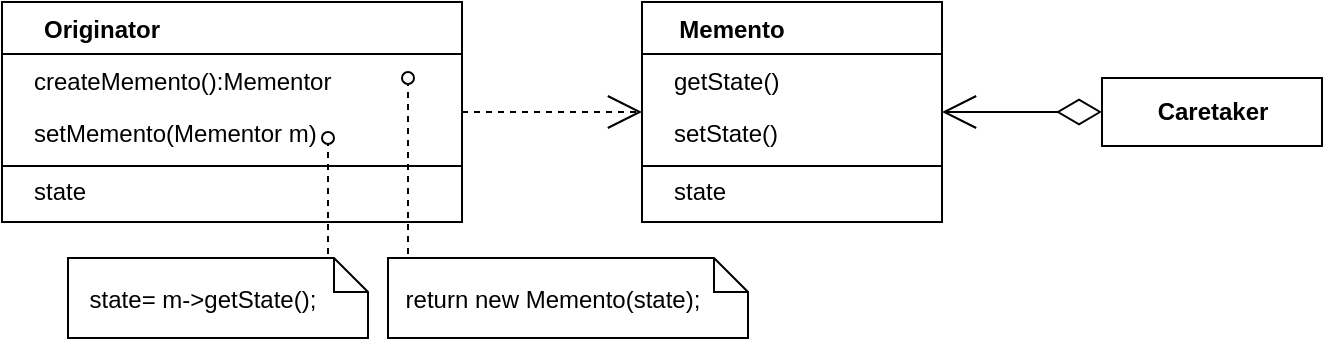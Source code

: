 <mxfile version="13.9.8" type="device"><diagram id="Z9DsuoS2SQOM5Rbxjr5g" name="第 1 页"><mxGraphModel dx="813" dy="475" grid="1" gridSize="10" guides="1" tooltips="1" connect="1" arrows="1" fold="1" page="1" pageScale="1" pageWidth="4681" pageHeight="3300" math="0" shadow="0"><root><mxCell id="0"/><mxCell id="1" parent="0"/><mxCell id="QxC2pHg8aOAI629eLI66-11" style="edgeStyle=orthogonalEdgeStyle;rounded=0;orthogonalLoop=1;jettySize=auto;html=1;dashed=1;endArrow=open;endFill=0;startSize=1;endSize=15;" edge="1" parent="1" source="QxC2pHg8aOAI629eLI66-1" target="QxC2pHg8aOAI629eLI66-6"><mxGeometry relative="1" as="geometry"><Array as="points"><mxPoint x="570" y="275"/><mxPoint x="570" y="275"/></Array></mxGeometry></mxCell><mxCell id="QxC2pHg8aOAI629eLI66-1" value="Originator" style="swimlane;fontStyle=1;align=center;verticalAlign=top;childLayout=stackLayout;horizontal=1;startSize=26;horizontalStack=0;resizeParent=1;resizeParentMax=0;resizeLast=0;collapsible=1;marginBottom=0;spacingLeft=-130;" vertex="1" parent="1"><mxGeometry x="290" y="220" width="230" height="110" as="geometry"/></mxCell><mxCell id="QxC2pHg8aOAI629eLI66-2" value="createMemento():Mementor" style="text;strokeColor=none;fillColor=none;align=left;verticalAlign=top;spacingLeft=14;spacingRight=4;overflow=hidden;rotatable=0;points=[[0,0.5],[1,0.5]];portConstraint=eastwest;" vertex="1" parent="QxC2pHg8aOAI629eLI66-1"><mxGeometry y="26" width="230" height="26" as="geometry"/></mxCell><mxCell id="QxC2pHg8aOAI629eLI66-5" value="setMemento(Mementor m)" style="text;strokeColor=none;fillColor=none;align=left;verticalAlign=top;spacingLeft=14;spacingRight=4;overflow=hidden;rotatable=0;points=[[0,0.5],[1,0.5]];portConstraint=eastwest;" vertex="1" parent="QxC2pHg8aOAI629eLI66-1"><mxGeometry y="52" width="230" height="26" as="geometry"/></mxCell><mxCell id="QxC2pHg8aOAI629eLI66-3" value="" style="line;strokeWidth=1;fillColor=none;align=left;verticalAlign=middle;spacingTop=-1;spacingLeft=3;spacingRight=3;rotatable=0;labelPosition=right;points=[];portConstraint=eastwest;" vertex="1" parent="QxC2pHg8aOAI629eLI66-1"><mxGeometry y="78" width="230" height="8" as="geometry"/></mxCell><mxCell id="QxC2pHg8aOAI629eLI66-4" value="state" style="text;strokeColor=none;fillColor=none;align=left;verticalAlign=top;spacingLeft=14;spacingRight=4;overflow=hidden;rotatable=0;points=[[0,0.5],[1,0.5]];portConstraint=eastwest;spacingTop=-5;" vertex="1" parent="QxC2pHg8aOAI629eLI66-1"><mxGeometry y="86" width="230" height="24" as="geometry"/></mxCell><mxCell id="QxC2pHg8aOAI629eLI66-16" value="" style="endArrow=oval;dashed=1;html=1;strokeWidth=1;endFill=0;" edge="1" parent="QxC2pHg8aOAI629eLI66-1"><mxGeometry width="50" height="50" relative="1" as="geometry"><mxPoint x="203" y="138" as="sourcePoint"/><mxPoint x="203" y="38" as="targetPoint"/></mxGeometry></mxCell><mxCell id="QxC2pHg8aOAI629eLI66-6" value="Memento" style="swimlane;fontStyle=1;align=center;verticalAlign=top;childLayout=stackLayout;horizontal=1;startSize=26;horizontalStack=0;resizeParent=1;resizeParentMax=0;resizeLast=0;collapsible=1;marginBottom=0;spacingLeft=-60;" vertex="1" parent="1"><mxGeometry x="610" y="220" width="150" height="110" as="geometry"/></mxCell><mxCell id="QxC2pHg8aOAI629eLI66-7" value="getState()" style="text;strokeColor=none;fillColor=none;align=left;verticalAlign=top;spacingLeft=14;spacingRight=4;overflow=hidden;rotatable=0;points=[[0,0.5],[1,0.5]];portConstraint=eastwest;" vertex="1" parent="QxC2pHg8aOAI629eLI66-6"><mxGeometry y="26" width="150" height="26" as="geometry"/></mxCell><mxCell id="QxC2pHg8aOAI629eLI66-8" value="setState()" style="text;strokeColor=none;fillColor=none;align=left;verticalAlign=top;spacingLeft=14;spacingRight=4;overflow=hidden;rotatable=0;points=[[0,0.5],[1,0.5]];portConstraint=eastwest;" vertex="1" parent="QxC2pHg8aOAI629eLI66-6"><mxGeometry y="52" width="150" height="26" as="geometry"/></mxCell><mxCell id="QxC2pHg8aOAI629eLI66-9" value="" style="line;strokeWidth=1;fillColor=none;align=left;verticalAlign=middle;spacingTop=-1;spacingLeft=3;spacingRight=3;rotatable=0;labelPosition=right;points=[];portConstraint=eastwest;" vertex="1" parent="QxC2pHg8aOAI629eLI66-6"><mxGeometry y="78" width="150" height="8" as="geometry"/></mxCell><mxCell id="QxC2pHg8aOAI629eLI66-10" value="state" style="text;strokeColor=none;fillColor=none;align=left;verticalAlign=top;spacingLeft=14;spacingRight=4;overflow=hidden;rotatable=0;points=[[0,0.5],[1,0.5]];portConstraint=eastwest;spacingTop=-5;" vertex="1" parent="QxC2pHg8aOAI629eLI66-6"><mxGeometry y="86" width="150" height="24" as="geometry"/></mxCell><mxCell id="QxC2pHg8aOAI629eLI66-12" value="" style="endArrow=oval;dashed=1;html=1;strokeWidth=1;endFill=0;" edge="1" parent="1"><mxGeometry width="50" height="50" relative="1" as="geometry"><mxPoint x="453" y="358" as="sourcePoint"/><mxPoint x="453" y="288" as="targetPoint"/></mxGeometry></mxCell><mxCell id="QxC2pHg8aOAI629eLI66-13" value="return new Memento(state);" style="shape=note2;boundedLbl=1;whiteSpace=wrap;html=1;size=17;verticalAlign=top;align=center;spacingTop=-10;spacingLeft=-15;" vertex="1" parent="1"><mxGeometry x="483" y="348" width="180" height="40" as="geometry"/></mxCell><mxCell id="QxC2pHg8aOAI629eLI66-15" value="state= m-&amp;gt;getState();" style="shape=note2;boundedLbl=1;whiteSpace=wrap;html=1;size=17;verticalAlign=top;align=center;spacingTop=-10;spacingLeft=-15;" vertex="1" parent="1"><mxGeometry x="323" y="348" width="150" height="40" as="geometry"/></mxCell><mxCell id="QxC2pHg8aOAI629eLI66-20" style="edgeStyle=orthogonalEdgeStyle;rounded=0;orthogonalLoop=1;jettySize=auto;html=1;startArrow=diamondThin;startFill=0;startSize=20;endArrow=open;endFill=0;endSize=15;strokeWidth=1;" edge="1" parent="1" source="QxC2pHg8aOAI629eLI66-18" target="QxC2pHg8aOAI629eLI66-6"><mxGeometry relative="1" as="geometry"/></mxCell><mxCell id="QxC2pHg8aOAI629eLI66-18" value="&lt;b&gt;Caretaker&lt;/b&gt;" style="html=1;" vertex="1" parent="1"><mxGeometry x="840" y="258" width="110" height="34" as="geometry"/></mxCell></root></mxGraphModel></diagram></mxfile>